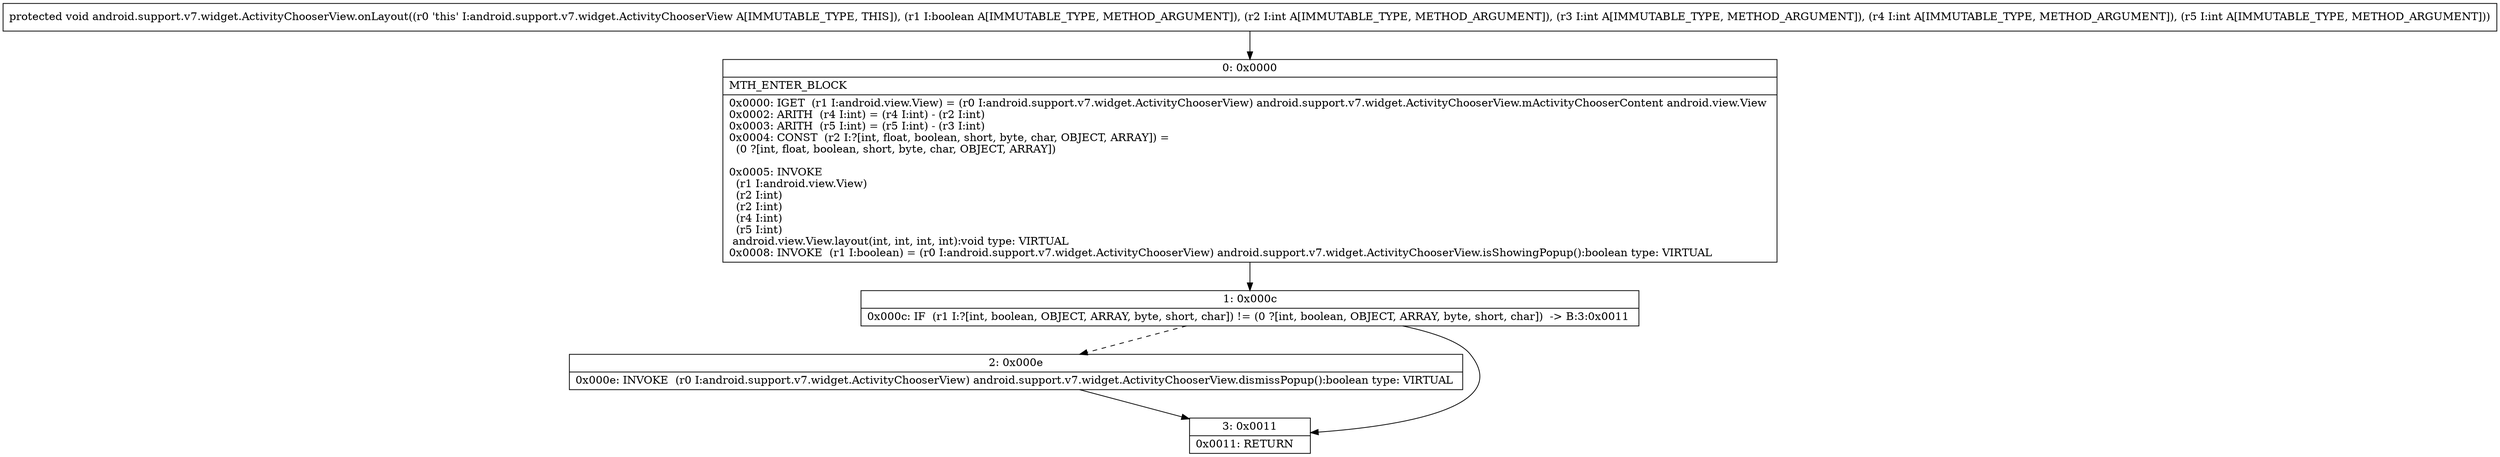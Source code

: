 digraph "CFG forandroid.support.v7.widget.ActivityChooserView.onLayout(ZIIII)V" {
Node_0 [shape=record,label="{0\:\ 0x0000|MTH_ENTER_BLOCK\l|0x0000: IGET  (r1 I:android.view.View) = (r0 I:android.support.v7.widget.ActivityChooserView) android.support.v7.widget.ActivityChooserView.mActivityChooserContent android.view.View \l0x0002: ARITH  (r4 I:int) = (r4 I:int) \- (r2 I:int) \l0x0003: ARITH  (r5 I:int) = (r5 I:int) \- (r3 I:int) \l0x0004: CONST  (r2 I:?[int, float, boolean, short, byte, char, OBJECT, ARRAY]) = \l  (0 ?[int, float, boolean, short, byte, char, OBJECT, ARRAY])\l \l0x0005: INVOKE  \l  (r1 I:android.view.View)\l  (r2 I:int)\l  (r2 I:int)\l  (r4 I:int)\l  (r5 I:int)\l android.view.View.layout(int, int, int, int):void type: VIRTUAL \l0x0008: INVOKE  (r1 I:boolean) = (r0 I:android.support.v7.widget.ActivityChooserView) android.support.v7.widget.ActivityChooserView.isShowingPopup():boolean type: VIRTUAL \l}"];
Node_1 [shape=record,label="{1\:\ 0x000c|0x000c: IF  (r1 I:?[int, boolean, OBJECT, ARRAY, byte, short, char]) != (0 ?[int, boolean, OBJECT, ARRAY, byte, short, char])  \-\> B:3:0x0011 \l}"];
Node_2 [shape=record,label="{2\:\ 0x000e|0x000e: INVOKE  (r0 I:android.support.v7.widget.ActivityChooserView) android.support.v7.widget.ActivityChooserView.dismissPopup():boolean type: VIRTUAL \l}"];
Node_3 [shape=record,label="{3\:\ 0x0011|0x0011: RETURN   \l}"];
MethodNode[shape=record,label="{protected void android.support.v7.widget.ActivityChooserView.onLayout((r0 'this' I:android.support.v7.widget.ActivityChooserView A[IMMUTABLE_TYPE, THIS]), (r1 I:boolean A[IMMUTABLE_TYPE, METHOD_ARGUMENT]), (r2 I:int A[IMMUTABLE_TYPE, METHOD_ARGUMENT]), (r3 I:int A[IMMUTABLE_TYPE, METHOD_ARGUMENT]), (r4 I:int A[IMMUTABLE_TYPE, METHOD_ARGUMENT]), (r5 I:int A[IMMUTABLE_TYPE, METHOD_ARGUMENT])) }"];
MethodNode -> Node_0;
Node_0 -> Node_1;
Node_1 -> Node_2[style=dashed];
Node_1 -> Node_3;
Node_2 -> Node_3;
}

